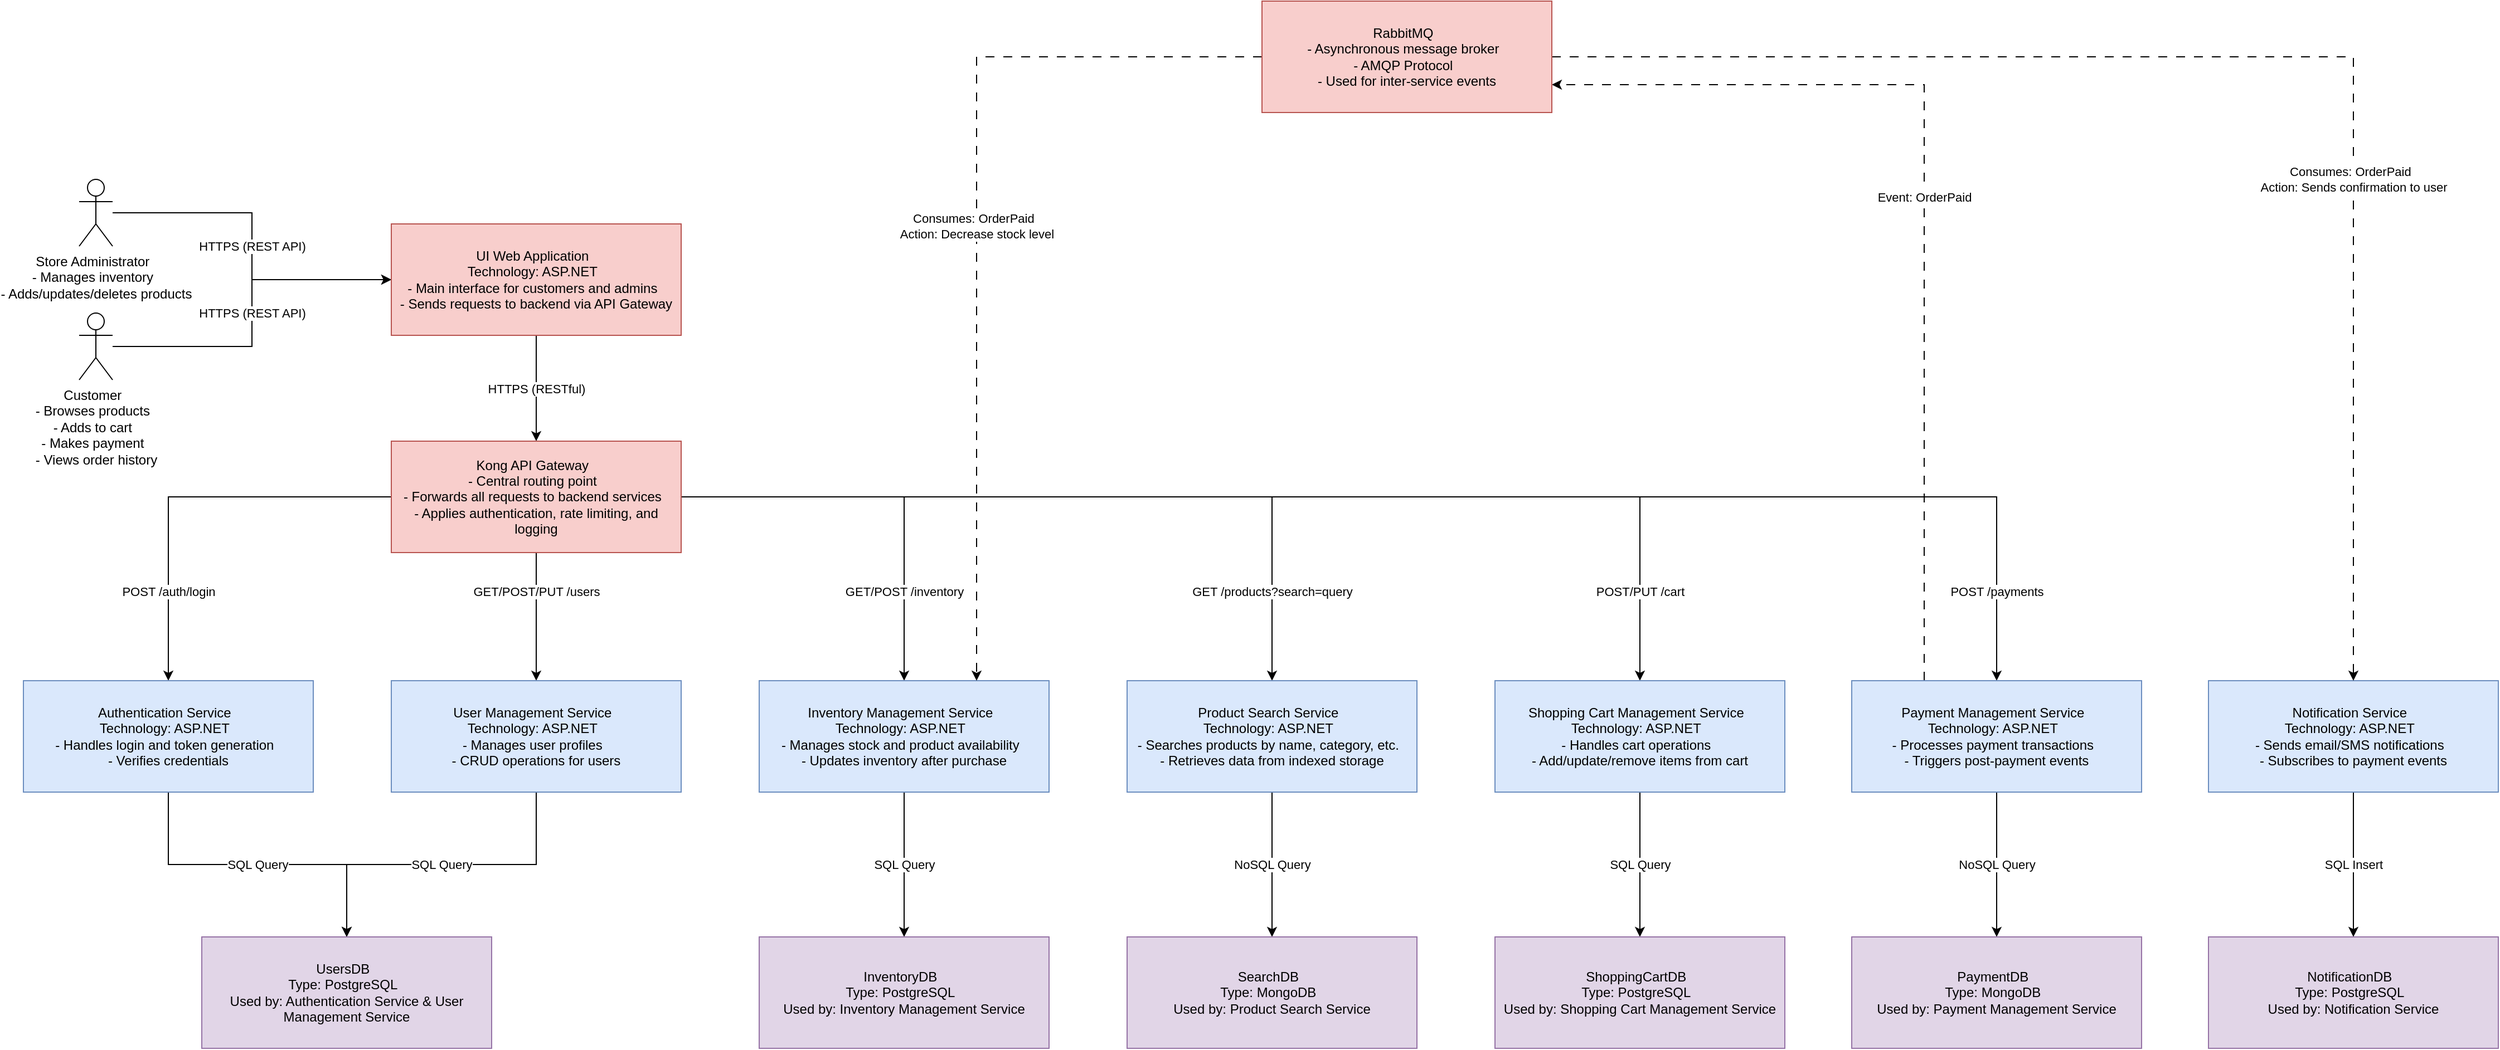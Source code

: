 <mxfile version="28.0.4">
  <diagram name="Página-1" id="Wuhu5AnjjuwaDmVvK1Gc">
    <mxGraphModel dx="2555" dy="948" grid="1" gridSize="10" guides="1" tooltips="1" connect="1" arrows="1" fold="1" page="1" pageScale="1" pageWidth="827" pageHeight="1169" math="0" shadow="0">
      <root>
        <mxCell id="0" />
        <mxCell id="1" parent="0" />
        <mxCell id="R8CUXk5LIufCTb3Vg6Q0-6" value="HTTPS (REST API)" style="edgeStyle=orthogonalEdgeStyle;rounded=0;orthogonalLoop=1;jettySize=auto;html=1;entryX=0;entryY=0.5;entryDx=0;entryDy=0;" parent="1" source="R8CUXk5LIufCTb3Vg6Q0-1" target="R8CUXk5LIufCTb3Vg6Q0-4" edge="1">
          <mxGeometry relative="1" as="geometry" />
        </mxCell>
        <mxCell id="R8CUXk5LIufCTb3Vg6Q0-1" value="&lt;div&gt;Store Administrator&amp;nbsp;&amp;nbsp;&lt;/div&gt;&lt;div&gt;- Manages inventory&amp;nbsp;&amp;nbsp;&lt;/div&gt;&lt;div&gt;- Adds/updates/deletes products&lt;/div&gt;&lt;div&gt;&lt;br&gt;&lt;/div&gt;" style="shape=umlActor;verticalLabelPosition=bottom;verticalAlign=top;html=1;outlineConnect=0;" parent="1" vertex="1">
          <mxGeometry x="50" y="300" width="30" height="60" as="geometry" />
        </mxCell>
        <mxCell id="R8CUXk5LIufCTb3Vg6Q0-5" value="HTTPS (REST API)" style="edgeStyle=orthogonalEdgeStyle;rounded=0;orthogonalLoop=1;jettySize=auto;html=1;" parent="1" source="R8CUXk5LIufCTb3Vg6Q0-2" target="R8CUXk5LIufCTb3Vg6Q0-4" edge="1">
          <mxGeometry relative="1" as="geometry" />
        </mxCell>
        <mxCell id="R8CUXk5LIufCTb3Vg6Q0-2" value="&lt;div&gt;&lt;div&gt;Customer&amp;nbsp;&amp;nbsp;&lt;/div&gt;&lt;div&gt;- Browses products&amp;nbsp;&amp;nbsp;&lt;/div&gt;&lt;div&gt;- Adds to cart&amp;nbsp;&amp;nbsp;&lt;/div&gt;&lt;div&gt;- Makes payment&amp;nbsp;&amp;nbsp;&lt;/div&gt;&lt;div&gt;- Views order history&lt;/div&gt;&lt;/div&gt;&lt;div&gt;&lt;br&gt;&lt;/div&gt;" style="shape=umlActor;verticalLabelPosition=bottom;verticalAlign=top;html=1;outlineConnect=0;" parent="1" vertex="1">
          <mxGeometry x="50" y="420" width="30" height="60" as="geometry" />
        </mxCell>
        <mxCell id="R8CUXk5LIufCTb3Vg6Q0-8" value="HTTPS (RESTful)" style="edgeStyle=orthogonalEdgeStyle;rounded=0;orthogonalLoop=1;jettySize=auto;html=1;entryX=0.5;entryY=0;entryDx=0;entryDy=0;" parent="1" source="R8CUXk5LIufCTb3Vg6Q0-4" target="R8CUXk5LIufCTb3Vg6Q0-7" edge="1">
          <mxGeometry relative="1" as="geometry" />
        </mxCell>
        <mxCell id="R8CUXk5LIufCTb3Vg6Q0-4" value="&lt;div&gt;&lt;div&gt;UI Web Application&amp;nbsp;&amp;nbsp;&lt;/div&gt;&lt;div&gt;Technology: ASP.NET&amp;nbsp;&amp;nbsp;&lt;/div&gt;&lt;div&gt;- Main interface for customers and admins&amp;nbsp;&amp;nbsp;&lt;/div&gt;&lt;div&gt;- Sends requests to backend via API Gateway&lt;/div&gt;&lt;/div&gt;" style="html=1;whiteSpace=wrap;fillColor=light-dark(#F8CECC,#830000);strokeColor=#b85450;" parent="1" vertex="1">
          <mxGeometry x="330" y="340" width="260" height="100" as="geometry" />
        </mxCell>
        <mxCell id="R8CUXk5LIufCTb3Vg6Q0-10" value="POST /auth/login" style="edgeStyle=orthogonalEdgeStyle;rounded=0;orthogonalLoop=1;jettySize=auto;html=1;" parent="1" source="R8CUXk5LIufCTb3Vg6Q0-7" target="R8CUXk5LIufCTb3Vg6Q0-9" edge="1">
          <mxGeometry x="0.562" relative="1" as="geometry">
            <mxPoint as="offset" />
          </mxGeometry>
        </mxCell>
        <mxCell id="R8CUXk5LIufCTb3Vg6Q0-12" value="GET/POST/PUT /users" style="edgeStyle=orthogonalEdgeStyle;rounded=0;orthogonalLoop=1;jettySize=auto;html=1;" parent="1" source="R8CUXk5LIufCTb3Vg6Q0-7" target="R8CUXk5LIufCTb3Vg6Q0-11" edge="1">
          <mxGeometry x="-0.391" relative="1" as="geometry">
            <mxPoint as="offset" />
          </mxGeometry>
        </mxCell>
        <mxCell id="R8CUXk5LIufCTb3Vg6Q0-15" value="GET/POST /inventory" style="edgeStyle=orthogonalEdgeStyle;rounded=0;orthogonalLoop=1;jettySize=auto;html=1;" parent="1" source="R8CUXk5LIufCTb3Vg6Q0-7" target="R8CUXk5LIufCTb3Vg6Q0-13" edge="1">
          <mxGeometry x="0.562" relative="1" as="geometry">
            <mxPoint as="offset" />
          </mxGeometry>
        </mxCell>
        <mxCell id="R8CUXk5LIufCTb3Vg6Q0-17" value="GET /products?search=query" style="edgeStyle=orthogonalEdgeStyle;rounded=0;orthogonalLoop=1;jettySize=auto;html=1;entryX=0.5;entryY=0;entryDx=0;entryDy=0;" parent="1" source="R8CUXk5LIufCTb3Vg6Q0-7" target="R8CUXk5LIufCTb3Vg6Q0-16" edge="1">
          <mxGeometry x="0.77" relative="1" as="geometry">
            <mxPoint as="offset" />
          </mxGeometry>
        </mxCell>
        <mxCell id="R8CUXk5LIufCTb3Vg6Q0-19" value="POST/PUT /cart" style="edgeStyle=orthogonalEdgeStyle;rounded=0;orthogonalLoop=1;jettySize=auto;html=1;" parent="1" source="R8CUXk5LIufCTb3Vg6Q0-7" target="R8CUXk5LIufCTb3Vg6Q0-18" edge="1">
          <mxGeometry x="0.844" relative="1" as="geometry">
            <mxPoint as="offset" />
          </mxGeometry>
        </mxCell>
        <mxCell id="R8CUXk5LIufCTb3Vg6Q0-21" value="POST /payments" style="edgeStyle=orthogonalEdgeStyle;rounded=0;orthogonalLoop=1;jettySize=auto;html=1;entryX=0.5;entryY=0;entryDx=0;entryDy=0;" parent="1" source="R8CUXk5LIufCTb3Vg6Q0-7" target="R8CUXk5LIufCTb3Vg6Q0-20" edge="1">
          <mxGeometry x="0.881" relative="1" as="geometry">
            <mxPoint as="offset" />
          </mxGeometry>
        </mxCell>
        <mxCell id="R8CUXk5LIufCTb3Vg6Q0-7" value="Kong API Gateway  &#xa;- Central routing point  &#xa;- Forwards all requests to backend services  &#xa;- Applies authentication, rate limiting, and logging" style="html=1;whiteSpace=wrap;fillColor=light-dark(#F8CECC,#007400);strokeColor=light-dark(#b85450, #51b870);" parent="1" vertex="1">
          <mxGeometry x="330" y="535" width="260" height="100" as="geometry" />
        </mxCell>
        <mxCell id="xyALSVIDRosyTvIhsN_C-2" value="SQL Query" style="edgeStyle=orthogonalEdgeStyle;rounded=0;orthogonalLoop=1;jettySize=auto;html=1;" edge="1" parent="1" source="R8CUXk5LIufCTb3Vg6Q0-9" target="xyALSVIDRosyTvIhsN_C-1">
          <mxGeometry relative="1" as="geometry" />
        </mxCell>
        <mxCell id="R8CUXk5LIufCTb3Vg6Q0-9" value="&lt;div&gt;Authentication Service&amp;nbsp;&amp;nbsp;&lt;/div&gt;&lt;div&gt;Technology: ASP.NET&amp;nbsp;&amp;nbsp;&lt;/div&gt;&lt;div&gt;- Handles login and token generation&amp;nbsp;&amp;nbsp;&lt;/div&gt;&lt;div&gt;- Verifies credentials&lt;/div&gt;" style="html=1;whiteSpace=wrap;fillColor=#dae8fc;strokeColor=#6c8ebf;" parent="1" vertex="1">
          <mxGeometry y="750" width="260" height="100" as="geometry" />
        </mxCell>
        <mxCell id="xyALSVIDRosyTvIhsN_C-3" value="SQL Query" style="edgeStyle=orthogonalEdgeStyle;rounded=0;orthogonalLoop=1;jettySize=auto;html=1;" edge="1" parent="1" source="R8CUXk5LIufCTb3Vg6Q0-11" target="xyALSVIDRosyTvIhsN_C-1">
          <mxGeometry relative="1" as="geometry" />
        </mxCell>
        <mxCell id="R8CUXk5LIufCTb3Vg6Q0-11" value="&lt;div&gt;User Management Service&amp;nbsp;&amp;nbsp;&lt;/div&gt;&lt;div&gt;Technology: ASP.NET&amp;nbsp;&amp;nbsp;&lt;/div&gt;&lt;div&gt;- Manages user profiles&amp;nbsp;&amp;nbsp;&lt;/div&gt;&lt;div&gt;- CRUD operations for users&lt;/div&gt;" style="html=1;whiteSpace=wrap;fillColor=#dae8fc;strokeColor=#6c8ebf;" parent="1" vertex="1">
          <mxGeometry x="330" y="750" width="260" height="100" as="geometry" />
        </mxCell>
        <mxCell id="xyALSVIDRosyTvIhsN_C-5" value="SQL Query" style="edgeStyle=orthogonalEdgeStyle;rounded=0;orthogonalLoop=1;jettySize=auto;html=1;entryX=0.5;entryY=0;entryDx=0;entryDy=0;" edge="1" parent="1" source="R8CUXk5LIufCTb3Vg6Q0-13" target="xyALSVIDRosyTvIhsN_C-4">
          <mxGeometry relative="1" as="geometry" />
        </mxCell>
        <mxCell id="R8CUXk5LIufCTb3Vg6Q0-13" value="&lt;div&gt;Inventory Management Service&amp;nbsp;&amp;nbsp;&lt;/div&gt;&lt;div&gt;Technology: ASP.NET&amp;nbsp;&amp;nbsp;&lt;/div&gt;&lt;div&gt;- Manages stock and product availability&amp;nbsp;&amp;nbsp;&lt;/div&gt;&lt;div&gt;- Updates inventory after purchase&lt;/div&gt;" style="html=1;whiteSpace=wrap;fillColor=#dae8fc;strokeColor=#6c8ebf;" parent="1" vertex="1">
          <mxGeometry x="660" y="750" width="260" height="100" as="geometry" />
        </mxCell>
        <mxCell id="xyALSVIDRosyTvIhsN_C-7" value="NoSQL Query" style="edgeStyle=orthogonalEdgeStyle;rounded=0;orthogonalLoop=1;jettySize=auto;html=1;entryX=0.5;entryY=0;entryDx=0;entryDy=0;" edge="1" parent="1" source="R8CUXk5LIufCTb3Vg6Q0-16" target="xyALSVIDRosyTvIhsN_C-6">
          <mxGeometry relative="1" as="geometry" />
        </mxCell>
        <mxCell id="R8CUXk5LIufCTb3Vg6Q0-16" value="&lt;div&gt;Product Search Service&amp;nbsp;&amp;nbsp;&lt;/div&gt;&lt;div&gt;Technology: ASP.NET&amp;nbsp;&amp;nbsp;&lt;/div&gt;&lt;div&gt;- Searches products by name, category, etc.&amp;nbsp;&amp;nbsp;&lt;/div&gt;&lt;div&gt;- Retrieves data from indexed storage&lt;/div&gt;" style="html=1;whiteSpace=wrap;fillColor=#dae8fc;strokeColor=#6c8ebf;" parent="1" vertex="1">
          <mxGeometry x="990" y="750" width="260" height="100" as="geometry" />
        </mxCell>
        <mxCell id="xyALSVIDRosyTvIhsN_C-9" value="SQL Query" style="edgeStyle=orthogonalEdgeStyle;rounded=0;orthogonalLoop=1;jettySize=auto;html=1;" edge="1" parent="1" source="R8CUXk5LIufCTb3Vg6Q0-18" target="xyALSVIDRosyTvIhsN_C-8">
          <mxGeometry relative="1" as="geometry" />
        </mxCell>
        <mxCell id="R8CUXk5LIufCTb3Vg6Q0-18" value="&lt;div&gt;Shopping Cart Management Service&amp;nbsp;&amp;nbsp;&lt;/div&gt;&lt;div&gt;Technology: ASP.NET&amp;nbsp;&amp;nbsp;&lt;/div&gt;&lt;div&gt;- Handles cart operations&amp;nbsp;&amp;nbsp;&lt;/div&gt;&lt;div&gt;- Add/update/remove items from cart&lt;/div&gt;" style="html=1;whiteSpace=wrap;fillColor=#dae8fc;strokeColor=#6c8ebf;" parent="1" vertex="1">
          <mxGeometry x="1320" y="750" width="260" height="100" as="geometry" />
        </mxCell>
        <mxCell id="xyALSVIDRosyTvIhsN_C-12" value="NoSQL Query" style="edgeStyle=orthogonalEdgeStyle;rounded=0;orthogonalLoop=1;jettySize=auto;html=1;entryX=0.5;entryY=0;entryDx=0;entryDy=0;" edge="1" parent="1" source="R8CUXk5LIufCTb3Vg6Q0-20" target="xyALSVIDRosyTvIhsN_C-11">
          <mxGeometry relative="1" as="geometry" />
        </mxCell>
        <mxCell id="xyALSVIDRosyTvIhsN_C-16" value="Event: OrderPaid" style="edgeStyle=orthogonalEdgeStyle;rounded=0;orthogonalLoop=1;jettySize=auto;html=1;entryX=1;entryY=0.75;entryDx=0;entryDy=0;dashed=1;dashPattern=8 8;exitX=0.25;exitY=0;exitDx=0;exitDy=0;" edge="1" parent="1" source="R8CUXk5LIufCTb3Vg6Q0-20" target="xyALSVIDRosyTvIhsN_C-15">
          <mxGeometry relative="1" as="geometry" />
        </mxCell>
        <mxCell id="R8CUXk5LIufCTb3Vg6Q0-20" value="&lt;div&gt;Payment Management Service&amp;nbsp;&amp;nbsp;&lt;/div&gt;&lt;div&gt;Technology: ASP.NET&amp;nbsp;&amp;nbsp;&lt;/div&gt;&lt;div&gt;- Processes payment transactions&amp;nbsp;&amp;nbsp;&lt;/div&gt;&lt;div&gt;- Triggers post-payment events&lt;/div&gt;" style="html=1;whiteSpace=wrap;fillColor=#dae8fc;strokeColor=#6c8ebf;" parent="1" vertex="1">
          <mxGeometry x="1640" y="750" width="260" height="100" as="geometry" />
        </mxCell>
        <mxCell id="xyALSVIDRosyTvIhsN_C-14" value="SQL Insert" style="edgeStyle=orthogonalEdgeStyle;rounded=0;orthogonalLoop=1;jettySize=auto;html=1;entryX=0.5;entryY=0;entryDx=0;entryDy=0;" edge="1" parent="1" source="R8CUXk5LIufCTb3Vg6Q0-22" target="xyALSVIDRosyTvIhsN_C-13">
          <mxGeometry relative="1" as="geometry" />
        </mxCell>
        <mxCell id="R8CUXk5LIufCTb3Vg6Q0-22" value="&lt;div&gt;Notification Service&amp;nbsp;&amp;nbsp;&lt;/div&gt;&lt;div&gt;Technology: ASP.NET&amp;nbsp;&amp;nbsp;&lt;/div&gt;&lt;div&gt;- Sends email/SMS notifications&amp;nbsp;&amp;nbsp;&lt;/div&gt;&lt;div&gt;- Subscribes to payment events&lt;/div&gt;" style="html=1;whiteSpace=wrap;fillColor=#dae8fc;strokeColor=#6c8ebf;" parent="1" vertex="1">
          <mxGeometry x="1960" y="750" width="260" height="100" as="geometry" />
        </mxCell>
        <mxCell id="xyALSVIDRosyTvIhsN_C-1" value="&lt;div&gt;UsersDB&amp;nbsp;&amp;nbsp;&lt;/div&gt;&lt;div&gt;Type: PostgreSQL&amp;nbsp;&amp;nbsp;&lt;/div&gt;&lt;div&gt;Used by: Authentication Service &amp;amp; User Management Service&lt;/div&gt;" style="html=1;whiteSpace=wrap;fillColor=#e1d5e7;strokeColor=#9673a6;" vertex="1" parent="1">
          <mxGeometry x="160" y="980" width="260" height="100" as="geometry" />
        </mxCell>
        <mxCell id="xyALSVIDRosyTvIhsN_C-4" value="&lt;div&gt;InventoryDB&amp;nbsp;&amp;nbsp;&lt;/div&gt;&lt;div&gt;Type: PostgreSQL&amp;nbsp;&amp;nbsp;&lt;/div&gt;&lt;div&gt;Used by: Inventory Management Service&lt;/div&gt;" style="html=1;whiteSpace=wrap;fillColor=#e1d5e7;strokeColor=#9673a6;" vertex="1" parent="1">
          <mxGeometry x="660" y="980" width="260" height="100" as="geometry" />
        </mxCell>
        <mxCell id="xyALSVIDRosyTvIhsN_C-6" value="&lt;div&gt;SearchDB&amp;nbsp;&amp;nbsp;&lt;/div&gt;&lt;div&gt;Type: MongoDB&amp;nbsp;&amp;nbsp;&lt;/div&gt;&lt;div&gt;Used by: Product Search Service&lt;/div&gt;" style="html=1;whiteSpace=wrap;fillColor=#e1d5e7;strokeColor=#9673a6;" vertex="1" parent="1">
          <mxGeometry x="990" y="980" width="260" height="100" as="geometry" />
        </mxCell>
        <mxCell id="xyALSVIDRosyTvIhsN_C-8" value="&lt;div&gt;ShoppingCartDB&amp;nbsp;&amp;nbsp;&lt;/div&gt;&lt;div&gt;Type: PostgreSQL&amp;nbsp;&amp;nbsp;&lt;/div&gt;&lt;div&gt;Used by: Shopping Cart Management Service&lt;/div&gt;" style="html=1;whiteSpace=wrap;fillColor=#e1d5e7;strokeColor=#9673a6;" vertex="1" parent="1">
          <mxGeometry x="1320" y="980" width="260" height="100" as="geometry" />
        </mxCell>
        <mxCell id="xyALSVIDRosyTvIhsN_C-11" value="&lt;div&gt;PaymentDB&amp;nbsp;&amp;nbsp;&lt;/div&gt;&lt;div&gt;Type: MongoDB&amp;nbsp;&amp;nbsp;&lt;/div&gt;&lt;div&gt;Used by: Payment Management Service&lt;/div&gt;" style="html=1;whiteSpace=wrap;fillColor=#e1d5e7;strokeColor=#9673a6;" vertex="1" parent="1">
          <mxGeometry x="1640" y="980" width="260" height="100" as="geometry" />
        </mxCell>
        <mxCell id="xyALSVIDRosyTvIhsN_C-13" value="&lt;div&gt;NotificationDB&amp;nbsp;&amp;nbsp;&lt;/div&gt;&lt;div&gt;Type: PostgreSQL&amp;nbsp;&amp;nbsp;&lt;/div&gt;&lt;div&gt;Used by: Notification Service&lt;/div&gt;" style="html=1;whiteSpace=wrap;fillColor=#e1d5e7;strokeColor=#9673a6;" vertex="1" parent="1">
          <mxGeometry x="1960" y="980" width="260" height="100" as="geometry" />
        </mxCell>
        <mxCell id="xyALSVIDRosyTvIhsN_C-17" value="Consumes: OrderPaid  &#xa;Action: Sends confirmation to user" style="edgeStyle=orthogonalEdgeStyle;rounded=0;orthogonalLoop=1;jettySize=auto;html=1;dashed=1;dashPattern=8 8;exitX=1;exitY=0.5;exitDx=0;exitDy=0;" edge="1" parent="1" source="xyALSVIDRosyTvIhsN_C-15" target="R8CUXk5LIufCTb3Vg6Q0-22">
          <mxGeometry x="0.296" relative="1" as="geometry">
            <mxPoint as="offset" />
          </mxGeometry>
        </mxCell>
        <mxCell id="xyALSVIDRosyTvIhsN_C-18" value="Consumes: OrderPaid  &#xa;Action: Decrease stock level" style="edgeStyle=orthogonalEdgeStyle;rounded=0;orthogonalLoop=1;jettySize=auto;html=1;entryX=0.75;entryY=0;entryDx=0;entryDy=0;dashed=1;dashPattern=8 8;" edge="1" parent="1" source="xyALSVIDRosyTvIhsN_C-15" target="R8CUXk5LIufCTb3Vg6Q0-13">
          <mxGeometry relative="1" as="geometry" />
        </mxCell>
        <mxCell id="xyALSVIDRosyTvIhsN_C-15" value="&lt;div&gt;RabbitMQ&amp;nbsp;&amp;nbsp;&lt;/div&gt;&lt;div&gt;- Asynchronous message broker&amp;nbsp;&amp;nbsp;&lt;/div&gt;&lt;div&gt;- AMQP Protocol&amp;nbsp;&amp;nbsp;&lt;/div&gt;&lt;div&gt;- Used for inter-service events&lt;/div&gt;" style="html=1;whiteSpace=wrap;fillColor=#f8cecc;strokeColor=#b85450;" vertex="1" parent="1">
          <mxGeometry x="1111" y="140" width="260" height="100" as="geometry" />
        </mxCell>
      </root>
    </mxGraphModel>
  </diagram>
</mxfile>
